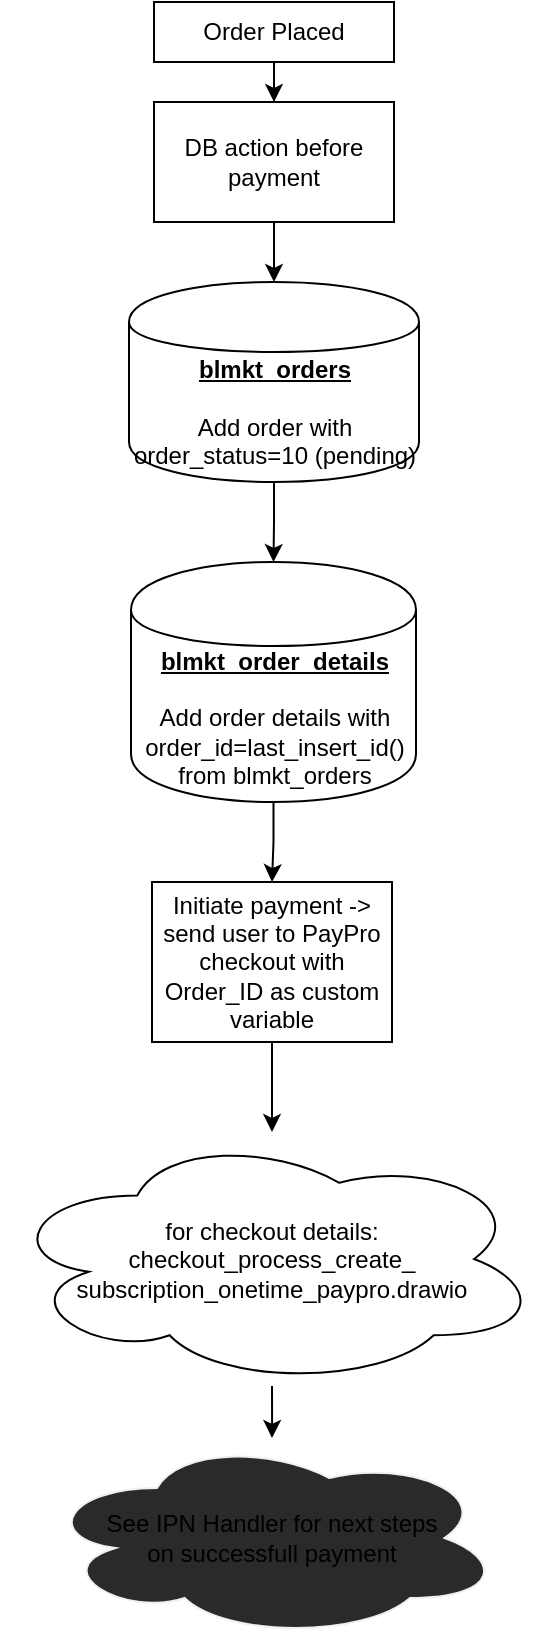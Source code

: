 <mxfile version="14.7.4" type="embed"><diagram id="23iRSUPoRavnBvh4doch" name="Page-1"><mxGraphModel dx="1662" dy="722" grid="1" gridSize="10" guides="1" tooltips="1" connect="1" arrows="1" fold="1" page="1" pageScale="1" pageWidth="827" pageHeight="1169" math="0" shadow="0"><root><mxCell id="0"/><mxCell id="1" parent="0"/><mxCell id="4" value="" style="edgeStyle=orthogonalEdgeStyle;rounded=0;orthogonalLoop=1;jettySize=auto;html=1;" edge="1" parent="1" source="2" target="3"><mxGeometry relative="1" as="geometry"/></mxCell><mxCell id="2" value="Order Placed" style="rounded=0;whiteSpace=wrap;html=1;" vertex="1" parent="1"><mxGeometry x="330" y="20" width="120" height="30" as="geometry"/></mxCell><mxCell id="6" value="" style="edgeStyle=orthogonalEdgeStyle;rounded=0;orthogonalLoop=1;jettySize=auto;html=1;" edge="1" parent="1" source="3" target="5"><mxGeometry relative="1" as="geometry"/></mxCell><mxCell id="3" value="DB action before payment" style="whiteSpace=wrap;html=1;rounded=0;" vertex="1" parent="1"><mxGeometry x="330" y="70" width="120" height="60" as="geometry"/></mxCell><mxCell id="8" value="" style="edgeStyle=orthogonalEdgeStyle;rounded=0;orthogonalLoop=1;jettySize=auto;html=1;" edge="1" parent="1" source="5" target="7"><mxGeometry relative="1" as="geometry"/></mxCell><mxCell id="5" value="&lt;b&gt;&lt;u&gt;blmkt_orders&lt;/u&gt;&lt;/b&gt;&lt;br&gt;&lt;br&gt;Add order with order_status=10 (pending)" style="shape=cylinder;whiteSpace=wrap;html=1;boundedLbl=1;backgroundOutline=1;rounded=0;labelPosition=center;verticalLabelPosition=middle;align=center;verticalAlign=middle;" vertex="1" parent="1"><mxGeometry x="317.5" y="160" width="145" height="100" as="geometry"/></mxCell><mxCell id="11" value="" style="edgeStyle=orthogonalEdgeStyle;rounded=0;orthogonalLoop=1;jettySize=auto;html=1;" edge="1" parent="1" source="7" target="10"><mxGeometry relative="1" as="geometry"/></mxCell><mxCell id="7" value="&lt;b&gt;&lt;u&gt;blmkt_order_details&lt;/u&gt;&lt;br&gt;&lt;/b&gt;&lt;br&gt;Add order details with order_id=last_insert_id() from blmkt_orders" style="shape=cylinder;whiteSpace=wrap;html=1;boundedLbl=1;backgroundOutline=1;rounded=0;" vertex="1" parent="1"><mxGeometry x="318.5" y="300" width="142.5" height="120" as="geometry"/></mxCell><mxCell id="13" value="" style="edgeStyle=orthogonalEdgeStyle;rounded=0;orthogonalLoop=1;jettySize=auto;html=1;" edge="1" parent="1" source="10" target="12"><mxGeometry relative="1" as="geometry"/></mxCell><mxCell id="10" value="Initiate payment -&amp;gt; send user to PayPro checkout with&lt;br&gt;Order_ID as custom variable" style="whiteSpace=wrap;html=1;rounded=0;" vertex="1" parent="1"><mxGeometry x="329" y="460" width="120" height="80" as="geometry"/></mxCell><mxCell id="15" value="" style="edgeStyle=orthogonalEdgeStyle;rounded=0;orthogonalLoop=1;jettySize=auto;html=1;" edge="1" parent="1" source="12" target="14"><mxGeometry relative="1" as="geometry"/></mxCell><mxCell id="12" value="for checkout details:&lt;br&gt;checkout_process_create_ subscription_onetime_paypro.drawio" style="ellipse;shape=cloud;whiteSpace=wrap;html=1;rounded=0;" vertex="1" parent="1"><mxGeometry x="254.25" y="585" width="269.5" height="127" as="geometry"/></mxCell><mxCell id="14" value="See IPN Handler for next steps &lt;br&gt;on successfull payment" style="ellipse;shape=cloud;whiteSpace=wrap;html=1;strokeColor=#f0f0f0;fillColor=#2a2a2a;" vertex="1" parent="1"><mxGeometry x="274" y="738" width="230" height="100" as="geometry"/></mxCell></root></mxGraphModel></diagram></mxfile>